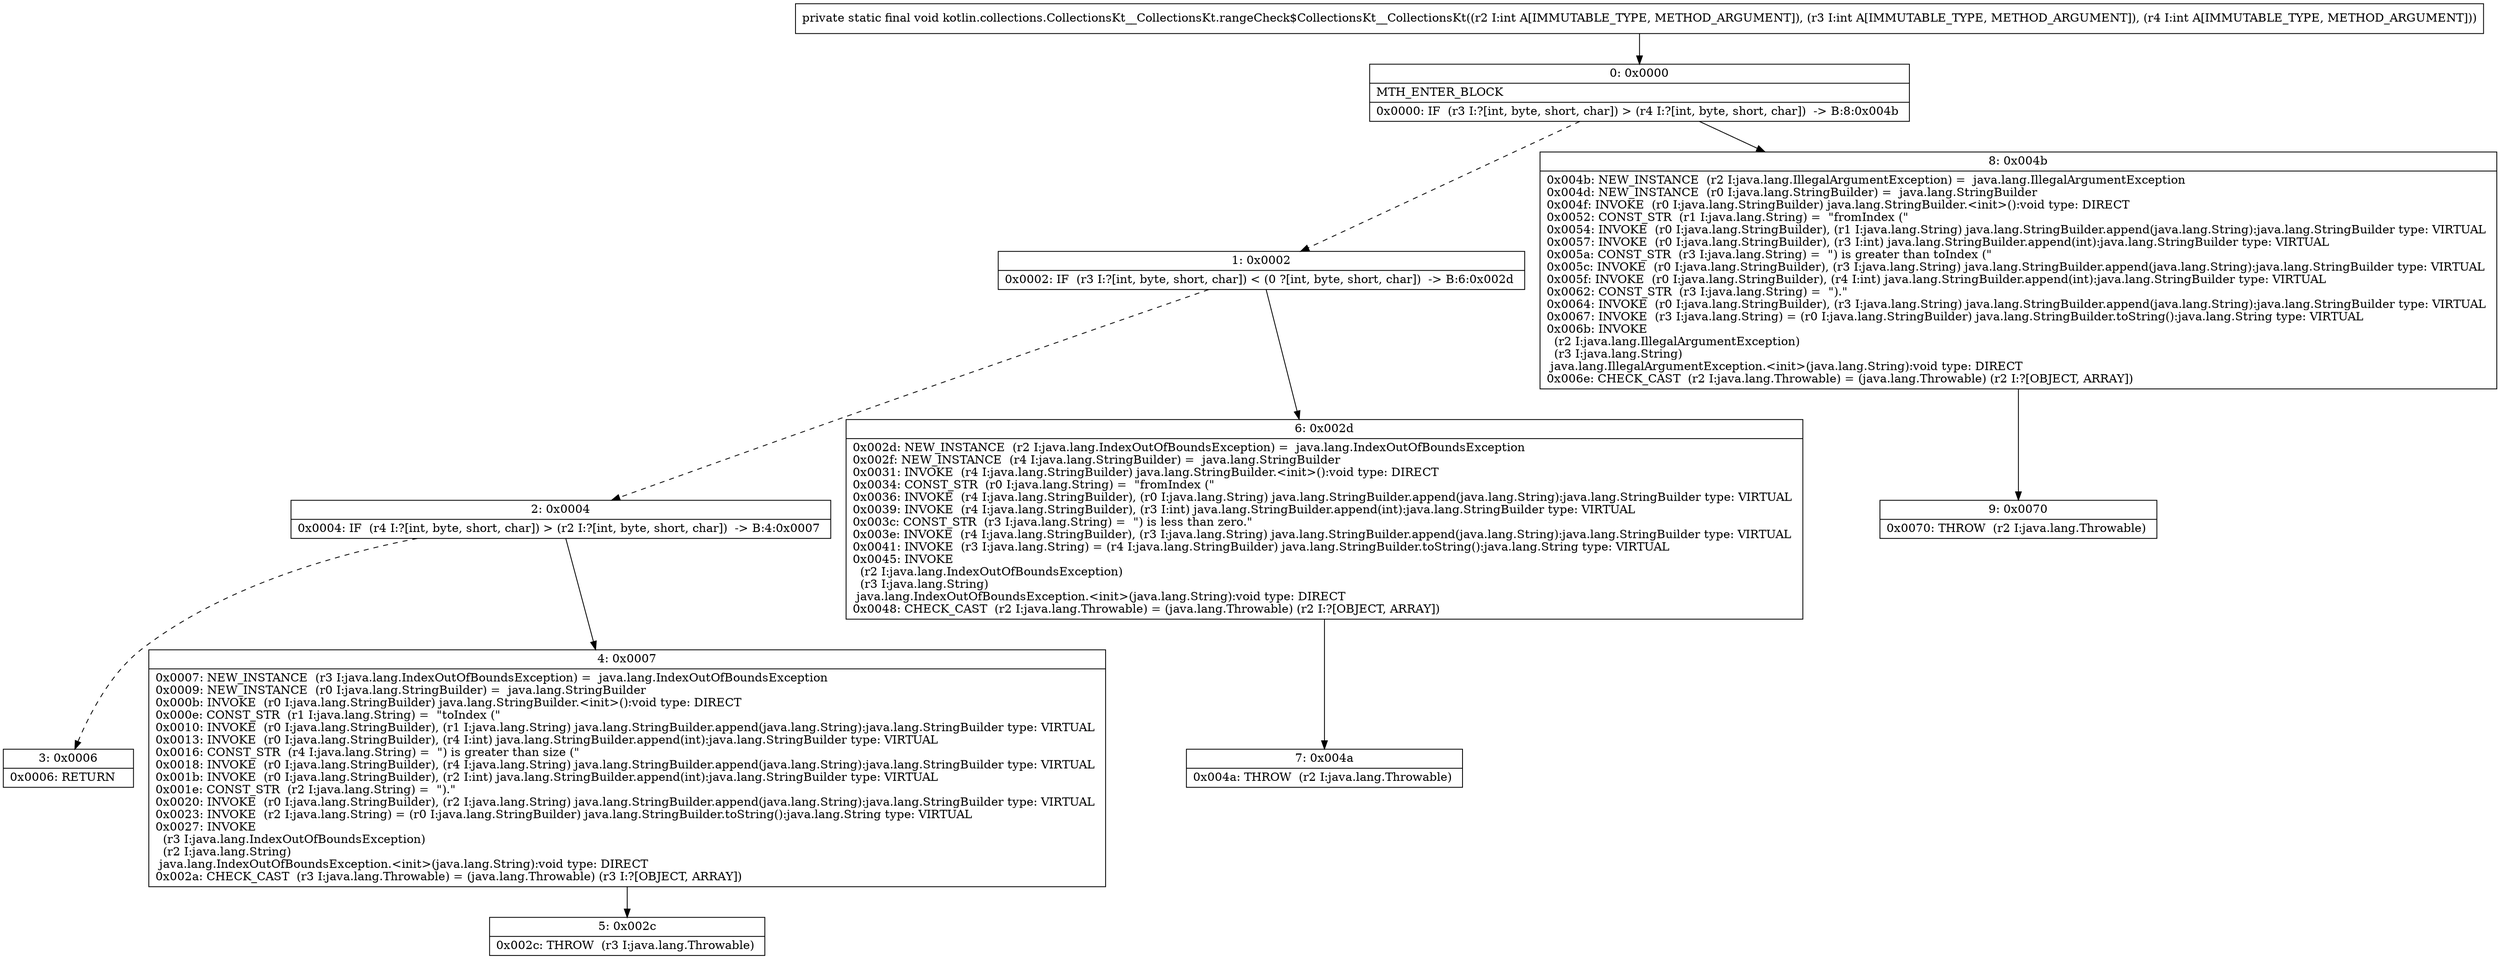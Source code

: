 digraph "CFG forkotlin.collections.CollectionsKt__CollectionsKt.rangeCheck$CollectionsKt__CollectionsKt(III)V" {
Node_0 [shape=record,label="{0\:\ 0x0000|MTH_ENTER_BLOCK\l|0x0000: IF  (r3 I:?[int, byte, short, char]) \> (r4 I:?[int, byte, short, char])  \-\> B:8:0x004b \l}"];
Node_1 [shape=record,label="{1\:\ 0x0002|0x0002: IF  (r3 I:?[int, byte, short, char]) \< (0 ?[int, byte, short, char])  \-\> B:6:0x002d \l}"];
Node_2 [shape=record,label="{2\:\ 0x0004|0x0004: IF  (r4 I:?[int, byte, short, char]) \> (r2 I:?[int, byte, short, char])  \-\> B:4:0x0007 \l}"];
Node_3 [shape=record,label="{3\:\ 0x0006|0x0006: RETURN   \l}"];
Node_4 [shape=record,label="{4\:\ 0x0007|0x0007: NEW_INSTANCE  (r3 I:java.lang.IndexOutOfBoundsException) =  java.lang.IndexOutOfBoundsException \l0x0009: NEW_INSTANCE  (r0 I:java.lang.StringBuilder) =  java.lang.StringBuilder \l0x000b: INVOKE  (r0 I:java.lang.StringBuilder) java.lang.StringBuilder.\<init\>():void type: DIRECT \l0x000e: CONST_STR  (r1 I:java.lang.String) =  \"toIndex (\" \l0x0010: INVOKE  (r0 I:java.lang.StringBuilder), (r1 I:java.lang.String) java.lang.StringBuilder.append(java.lang.String):java.lang.StringBuilder type: VIRTUAL \l0x0013: INVOKE  (r0 I:java.lang.StringBuilder), (r4 I:int) java.lang.StringBuilder.append(int):java.lang.StringBuilder type: VIRTUAL \l0x0016: CONST_STR  (r4 I:java.lang.String) =  \") is greater than size (\" \l0x0018: INVOKE  (r0 I:java.lang.StringBuilder), (r4 I:java.lang.String) java.lang.StringBuilder.append(java.lang.String):java.lang.StringBuilder type: VIRTUAL \l0x001b: INVOKE  (r0 I:java.lang.StringBuilder), (r2 I:int) java.lang.StringBuilder.append(int):java.lang.StringBuilder type: VIRTUAL \l0x001e: CONST_STR  (r2 I:java.lang.String) =  \").\" \l0x0020: INVOKE  (r0 I:java.lang.StringBuilder), (r2 I:java.lang.String) java.lang.StringBuilder.append(java.lang.String):java.lang.StringBuilder type: VIRTUAL \l0x0023: INVOKE  (r2 I:java.lang.String) = (r0 I:java.lang.StringBuilder) java.lang.StringBuilder.toString():java.lang.String type: VIRTUAL \l0x0027: INVOKE  \l  (r3 I:java.lang.IndexOutOfBoundsException)\l  (r2 I:java.lang.String)\l java.lang.IndexOutOfBoundsException.\<init\>(java.lang.String):void type: DIRECT \l0x002a: CHECK_CAST  (r3 I:java.lang.Throwable) = (java.lang.Throwable) (r3 I:?[OBJECT, ARRAY]) \l}"];
Node_5 [shape=record,label="{5\:\ 0x002c|0x002c: THROW  (r3 I:java.lang.Throwable) \l}"];
Node_6 [shape=record,label="{6\:\ 0x002d|0x002d: NEW_INSTANCE  (r2 I:java.lang.IndexOutOfBoundsException) =  java.lang.IndexOutOfBoundsException \l0x002f: NEW_INSTANCE  (r4 I:java.lang.StringBuilder) =  java.lang.StringBuilder \l0x0031: INVOKE  (r4 I:java.lang.StringBuilder) java.lang.StringBuilder.\<init\>():void type: DIRECT \l0x0034: CONST_STR  (r0 I:java.lang.String) =  \"fromIndex (\" \l0x0036: INVOKE  (r4 I:java.lang.StringBuilder), (r0 I:java.lang.String) java.lang.StringBuilder.append(java.lang.String):java.lang.StringBuilder type: VIRTUAL \l0x0039: INVOKE  (r4 I:java.lang.StringBuilder), (r3 I:int) java.lang.StringBuilder.append(int):java.lang.StringBuilder type: VIRTUAL \l0x003c: CONST_STR  (r3 I:java.lang.String) =  \") is less than zero.\" \l0x003e: INVOKE  (r4 I:java.lang.StringBuilder), (r3 I:java.lang.String) java.lang.StringBuilder.append(java.lang.String):java.lang.StringBuilder type: VIRTUAL \l0x0041: INVOKE  (r3 I:java.lang.String) = (r4 I:java.lang.StringBuilder) java.lang.StringBuilder.toString():java.lang.String type: VIRTUAL \l0x0045: INVOKE  \l  (r2 I:java.lang.IndexOutOfBoundsException)\l  (r3 I:java.lang.String)\l java.lang.IndexOutOfBoundsException.\<init\>(java.lang.String):void type: DIRECT \l0x0048: CHECK_CAST  (r2 I:java.lang.Throwable) = (java.lang.Throwable) (r2 I:?[OBJECT, ARRAY]) \l}"];
Node_7 [shape=record,label="{7\:\ 0x004a|0x004a: THROW  (r2 I:java.lang.Throwable) \l}"];
Node_8 [shape=record,label="{8\:\ 0x004b|0x004b: NEW_INSTANCE  (r2 I:java.lang.IllegalArgumentException) =  java.lang.IllegalArgumentException \l0x004d: NEW_INSTANCE  (r0 I:java.lang.StringBuilder) =  java.lang.StringBuilder \l0x004f: INVOKE  (r0 I:java.lang.StringBuilder) java.lang.StringBuilder.\<init\>():void type: DIRECT \l0x0052: CONST_STR  (r1 I:java.lang.String) =  \"fromIndex (\" \l0x0054: INVOKE  (r0 I:java.lang.StringBuilder), (r1 I:java.lang.String) java.lang.StringBuilder.append(java.lang.String):java.lang.StringBuilder type: VIRTUAL \l0x0057: INVOKE  (r0 I:java.lang.StringBuilder), (r3 I:int) java.lang.StringBuilder.append(int):java.lang.StringBuilder type: VIRTUAL \l0x005a: CONST_STR  (r3 I:java.lang.String) =  \") is greater than toIndex (\" \l0x005c: INVOKE  (r0 I:java.lang.StringBuilder), (r3 I:java.lang.String) java.lang.StringBuilder.append(java.lang.String):java.lang.StringBuilder type: VIRTUAL \l0x005f: INVOKE  (r0 I:java.lang.StringBuilder), (r4 I:int) java.lang.StringBuilder.append(int):java.lang.StringBuilder type: VIRTUAL \l0x0062: CONST_STR  (r3 I:java.lang.String) =  \").\" \l0x0064: INVOKE  (r0 I:java.lang.StringBuilder), (r3 I:java.lang.String) java.lang.StringBuilder.append(java.lang.String):java.lang.StringBuilder type: VIRTUAL \l0x0067: INVOKE  (r3 I:java.lang.String) = (r0 I:java.lang.StringBuilder) java.lang.StringBuilder.toString():java.lang.String type: VIRTUAL \l0x006b: INVOKE  \l  (r2 I:java.lang.IllegalArgumentException)\l  (r3 I:java.lang.String)\l java.lang.IllegalArgumentException.\<init\>(java.lang.String):void type: DIRECT \l0x006e: CHECK_CAST  (r2 I:java.lang.Throwable) = (java.lang.Throwable) (r2 I:?[OBJECT, ARRAY]) \l}"];
Node_9 [shape=record,label="{9\:\ 0x0070|0x0070: THROW  (r2 I:java.lang.Throwable) \l}"];
MethodNode[shape=record,label="{private static final void kotlin.collections.CollectionsKt__CollectionsKt.rangeCheck$CollectionsKt__CollectionsKt((r2 I:int A[IMMUTABLE_TYPE, METHOD_ARGUMENT]), (r3 I:int A[IMMUTABLE_TYPE, METHOD_ARGUMENT]), (r4 I:int A[IMMUTABLE_TYPE, METHOD_ARGUMENT])) }"];
MethodNode -> Node_0;
Node_0 -> Node_1[style=dashed];
Node_0 -> Node_8;
Node_1 -> Node_2[style=dashed];
Node_1 -> Node_6;
Node_2 -> Node_3[style=dashed];
Node_2 -> Node_4;
Node_4 -> Node_5;
Node_6 -> Node_7;
Node_8 -> Node_9;
}

